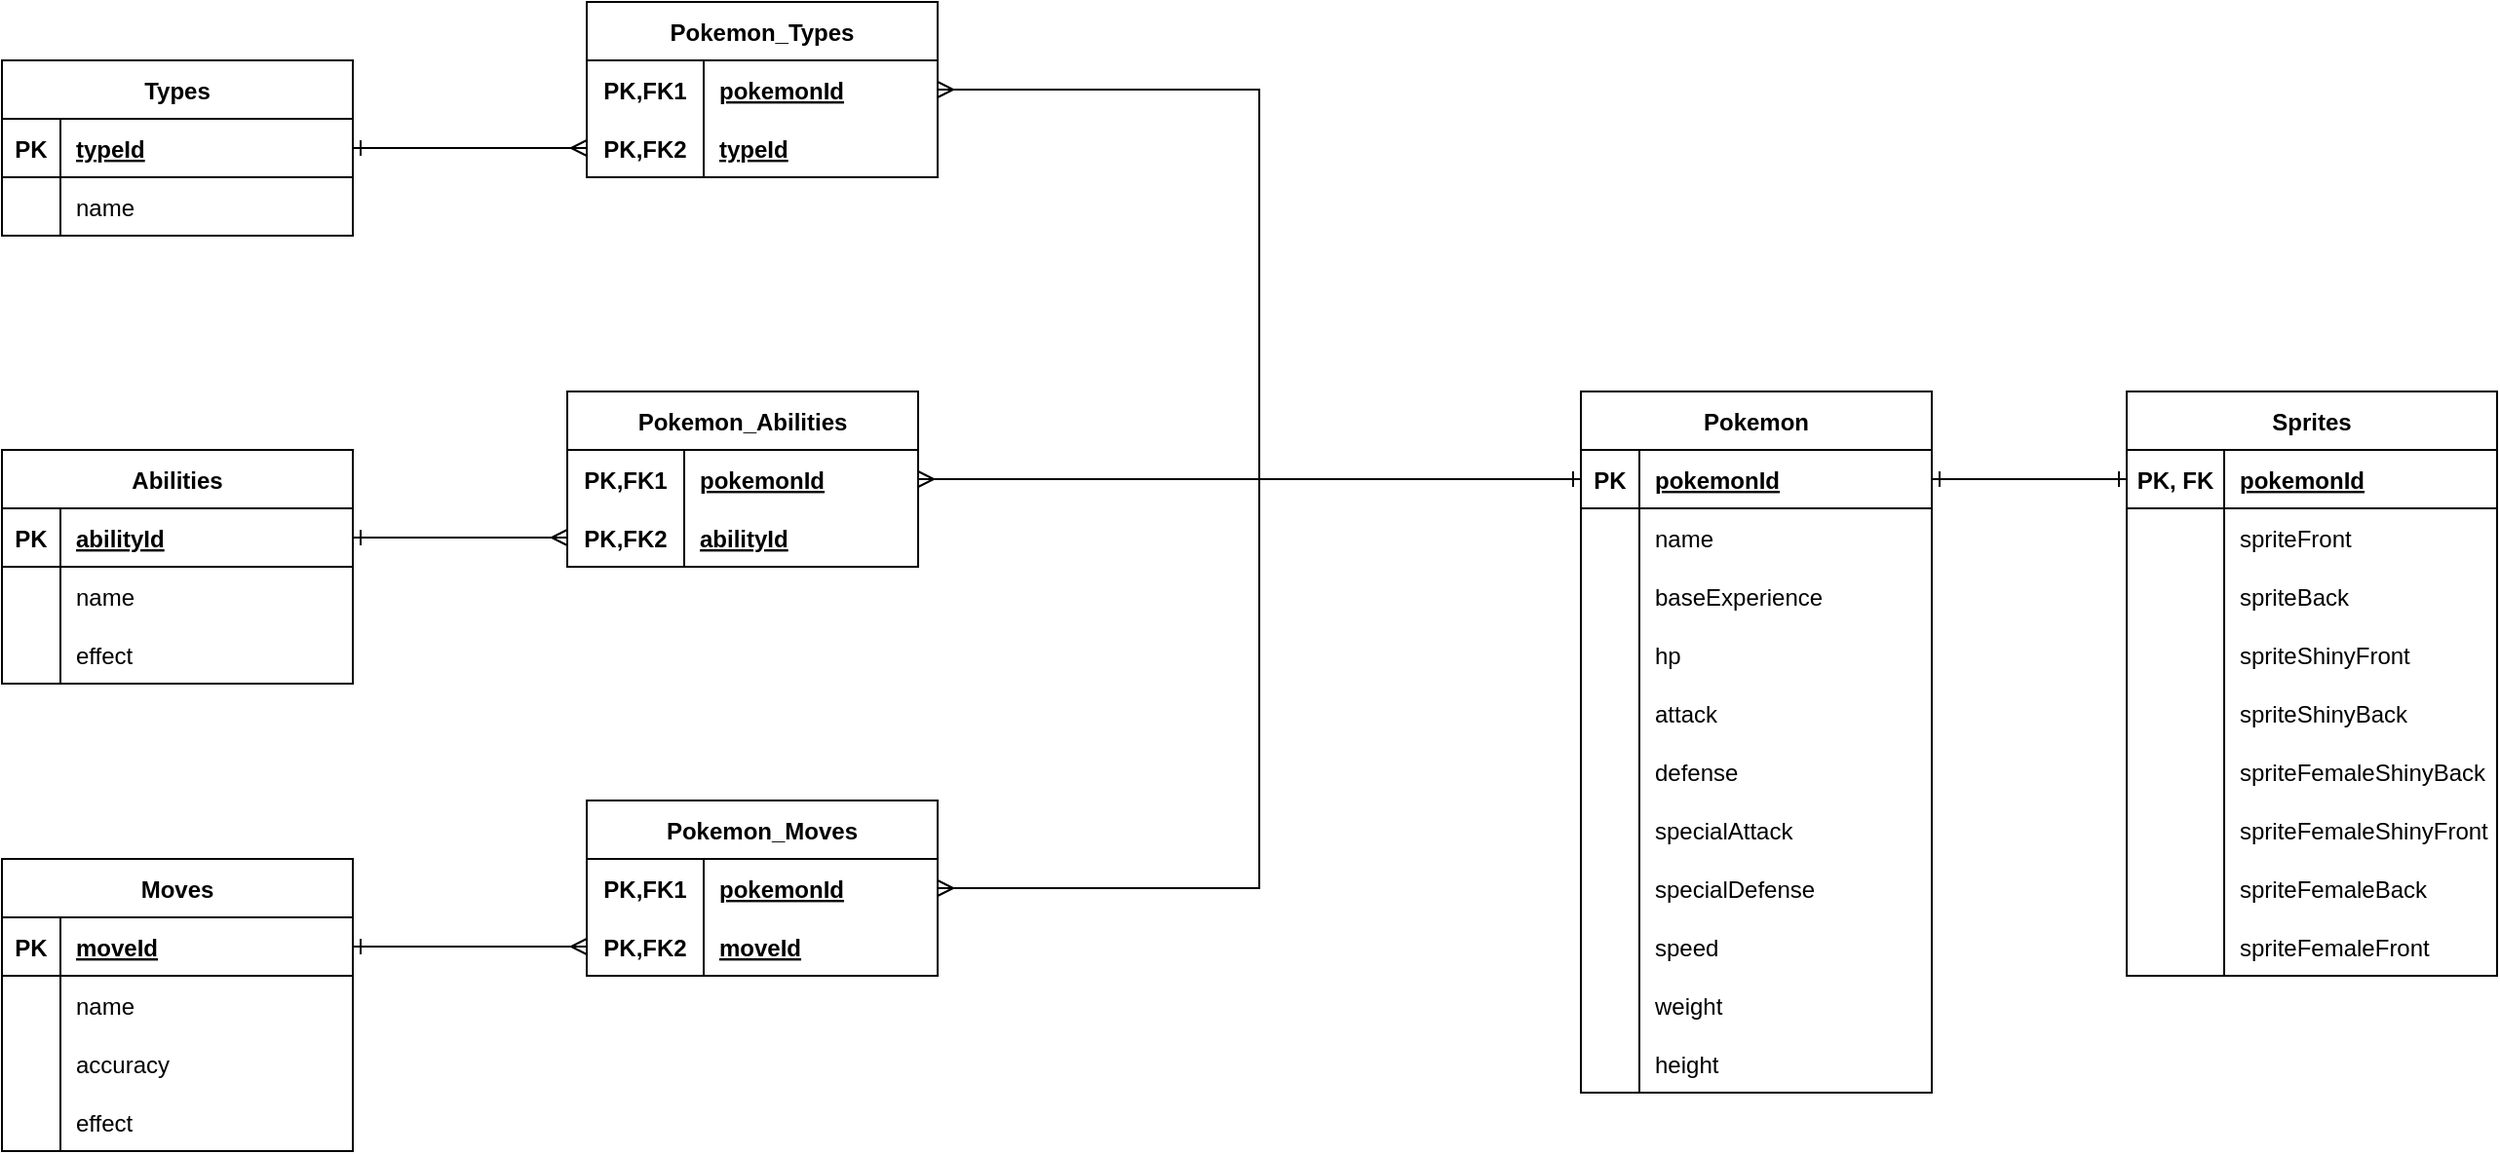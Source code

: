<mxfile version="20.3.0" type="device"><diagram id="R2lEEEUBdFMjLlhIrx00" name="Page-1"><mxGraphModel dx="1662" dy="865" grid="1" gridSize="10" guides="1" tooltips="1" connect="1" arrows="1" fold="1" page="1" pageScale="1" pageWidth="850" pageHeight="1100" math="0" shadow="0" extFonts="Permanent Marker^https://fonts.googleapis.com/css?family=Permanent+Marker"><root><mxCell id="0"/><mxCell id="1" parent="0"/><mxCell id="z8jP2YBV-L95pBoE6xy5-1" value="Pokemon" style="shape=table;startSize=30;container=1;collapsible=1;childLayout=tableLayout;fixedRows=1;rowLines=0;fontStyle=1;align=center;resizeLast=1;" parent="1" vertex="1"><mxGeometry x="930" y="420" width="180" height="360" as="geometry"/></mxCell><mxCell id="z8jP2YBV-L95pBoE6xy5-2" value="" style="shape=tableRow;horizontal=0;startSize=0;swimlaneHead=0;swimlaneBody=0;fillColor=none;collapsible=0;dropTarget=0;points=[[0,0.5],[1,0.5]];portConstraint=eastwest;top=0;left=0;right=0;bottom=1;" parent="z8jP2YBV-L95pBoE6xy5-1" vertex="1"><mxGeometry y="30" width="180" height="30" as="geometry"/></mxCell><mxCell id="z8jP2YBV-L95pBoE6xy5-3" value="PK" style="shape=partialRectangle;connectable=0;fillColor=none;top=0;left=0;bottom=0;right=0;fontStyle=1;overflow=hidden;" parent="z8jP2YBV-L95pBoE6xy5-2" vertex="1"><mxGeometry width="30" height="30" as="geometry"><mxRectangle width="30" height="30" as="alternateBounds"/></mxGeometry></mxCell><mxCell id="z8jP2YBV-L95pBoE6xy5-4" value="pokemonId" style="shape=partialRectangle;connectable=0;fillColor=none;top=0;left=0;bottom=0;right=0;align=left;spacingLeft=6;fontStyle=5;overflow=hidden;" parent="z8jP2YBV-L95pBoE6xy5-2" vertex="1"><mxGeometry x="30" width="150" height="30" as="geometry"><mxRectangle width="150" height="30" as="alternateBounds"/></mxGeometry></mxCell><mxCell id="z8jP2YBV-L95pBoE6xy5-5" value="" style="shape=tableRow;horizontal=0;startSize=0;swimlaneHead=0;swimlaneBody=0;fillColor=none;collapsible=0;dropTarget=0;points=[[0,0.5],[1,0.5]];portConstraint=eastwest;top=0;left=0;right=0;bottom=0;" parent="z8jP2YBV-L95pBoE6xy5-1" vertex="1"><mxGeometry y="60" width="180" height="30" as="geometry"/></mxCell><mxCell id="z8jP2YBV-L95pBoE6xy5-6" value="" style="shape=partialRectangle;connectable=0;fillColor=none;top=0;left=0;bottom=0;right=0;editable=1;overflow=hidden;" parent="z8jP2YBV-L95pBoE6xy5-5" vertex="1"><mxGeometry width="30" height="30" as="geometry"><mxRectangle width="30" height="30" as="alternateBounds"/></mxGeometry></mxCell><mxCell id="z8jP2YBV-L95pBoE6xy5-7" value="name" style="shape=partialRectangle;connectable=0;fillColor=none;top=0;left=0;bottom=0;right=0;align=left;spacingLeft=6;overflow=hidden;" parent="z8jP2YBV-L95pBoE6xy5-5" vertex="1"><mxGeometry x="30" width="150" height="30" as="geometry"><mxRectangle width="150" height="30" as="alternateBounds"/></mxGeometry></mxCell><mxCell id="z8jP2YBV-L95pBoE6xy5-8" value="" style="shape=tableRow;horizontal=0;startSize=0;swimlaneHead=0;swimlaneBody=0;fillColor=none;collapsible=0;dropTarget=0;points=[[0,0.5],[1,0.5]];portConstraint=eastwest;top=0;left=0;right=0;bottom=0;" parent="z8jP2YBV-L95pBoE6xy5-1" vertex="1"><mxGeometry y="90" width="180" height="30" as="geometry"/></mxCell><mxCell id="z8jP2YBV-L95pBoE6xy5-9" value="" style="shape=partialRectangle;connectable=0;fillColor=none;top=0;left=0;bottom=0;right=0;editable=1;overflow=hidden;" parent="z8jP2YBV-L95pBoE6xy5-8" vertex="1"><mxGeometry width="30" height="30" as="geometry"><mxRectangle width="30" height="30" as="alternateBounds"/></mxGeometry></mxCell><mxCell id="z8jP2YBV-L95pBoE6xy5-10" value="baseExperience" style="shape=partialRectangle;connectable=0;fillColor=none;top=0;left=0;bottom=0;right=0;align=left;spacingLeft=6;overflow=hidden;" parent="z8jP2YBV-L95pBoE6xy5-8" vertex="1"><mxGeometry x="30" width="150" height="30" as="geometry"><mxRectangle width="150" height="30" as="alternateBounds"/></mxGeometry></mxCell><mxCell id="z8jP2YBV-L95pBoE6xy5-11" value="" style="shape=tableRow;horizontal=0;startSize=0;swimlaneHead=0;swimlaneBody=0;fillColor=none;collapsible=0;dropTarget=0;points=[[0,0.5],[1,0.5]];portConstraint=eastwest;top=0;left=0;right=0;bottom=0;" parent="z8jP2YBV-L95pBoE6xy5-1" vertex="1"><mxGeometry y="120" width="180" height="30" as="geometry"/></mxCell><mxCell id="z8jP2YBV-L95pBoE6xy5-12" value="" style="shape=partialRectangle;connectable=0;fillColor=none;top=0;left=0;bottom=0;right=0;editable=1;overflow=hidden;" parent="z8jP2YBV-L95pBoE6xy5-11" vertex="1"><mxGeometry width="30" height="30" as="geometry"><mxRectangle width="30" height="30" as="alternateBounds"/></mxGeometry></mxCell><mxCell id="z8jP2YBV-L95pBoE6xy5-13" value="hp" style="shape=partialRectangle;connectable=0;fillColor=none;top=0;left=0;bottom=0;right=0;align=left;spacingLeft=6;overflow=hidden;" parent="z8jP2YBV-L95pBoE6xy5-11" vertex="1"><mxGeometry x="30" width="150" height="30" as="geometry"><mxRectangle width="150" height="30" as="alternateBounds"/></mxGeometry></mxCell><mxCell id="z8jP2YBV-L95pBoE6xy5-40" value="" style="shape=tableRow;horizontal=0;startSize=0;swimlaneHead=0;swimlaneBody=0;fillColor=none;collapsible=0;dropTarget=0;points=[[0,0.5],[1,0.5]];portConstraint=eastwest;top=0;left=0;right=0;bottom=0;" parent="z8jP2YBV-L95pBoE6xy5-1" vertex="1"><mxGeometry y="150" width="180" height="30" as="geometry"/></mxCell><mxCell id="z8jP2YBV-L95pBoE6xy5-41" value="" style="shape=partialRectangle;connectable=0;fillColor=none;top=0;left=0;bottom=0;right=0;editable=1;overflow=hidden;" parent="z8jP2YBV-L95pBoE6xy5-40" vertex="1"><mxGeometry width="30" height="30" as="geometry"><mxRectangle width="30" height="30" as="alternateBounds"/></mxGeometry></mxCell><mxCell id="z8jP2YBV-L95pBoE6xy5-42" value="attack" style="shape=partialRectangle;connectable=0;fillColor=none;top=0;left=0;bottom=0;right=0;align=left;spacingLeft=6;overflow=hidden;" parent="z8jP2YBV-L95pBoE6xy5-40" vertex="1"><mxGeometry x="30" width="150" height="30" as="geometry"><mxRectangle width="150" height="30" as="alternateBounds"/></mxGeometry></mxCell><mxCell id="z8jP2YBV-L95pBoE6xy5-44" value="" style="shape=tableRow;horizontal=0;startSize=0;swimlaneHead=0;swimlaneBody=0;fillColor=none;collapsible=0;dropTarget=0;points=[[0,0.5],[1,0.5]];portConstraint=eastwest;top=0;left=0;right=0;bottom=0;" parent="z8jP2YBV-L95pBoE6xy5-1" vertex="1"><mxGeometry y="180" width="180" height="30" as="geometry"/></mxCell><mxCell id="z8jP2YBV-L95pBoE6xy5-45" value="" style="shape=partialRectangle;connectable=0;fillColor=none;top=0;left=0;bottom=0;right=0;editable=1;overflow=hidden;" parent="z8jP2YBV-L95pBoE6xy5-44" vertex="1"><mxGeometry width="30" height="30" as="geometry"><mxRectangle width="30" height="30" as="alternateBounds"/></mxGeometry></mxCell><mxCell id="z8jP2YBV-L95pBoE6xy5-46" value="defense" style="shape=partialRectangle;connectable=0;fillColor=none;top=0;left=0;bottom=0;right=0;align=left;spacingLeft=6;overflow=hidden;" parent="z8jP2YBV-L95pBoE6xy5-44" vertex="1"><mxGeometry x="30" width="150" height="30" as="geometry"><mxRectangle width="150" height="30" as="alternateBounds"/></mxGeometry></mxCell><mxCell id="z8jP2YBV-L95pBoE6xy5-47" value="" style="shape=tableRow;horizontal=0;startSize=0;swimlaneHead=0;swimlaneBody=0;fillColor=none;collapsible=0;dropTarget=0;points=[[0,0.5],[1,0.5]];portConstraint=eastwest;top=0;left=0;right=0;bottom=0;" parent="z8jP2YBV-L95pBoE6xy5-1" vertex="1"><mxGeometry y="210" width="180" height="30" as="geometry"/></mxCell><mxCell id="z8jP2YBV-L95pBoE6xy5-48" value="" style="shape=partialRectangle;connectable=0;fillColor=none;top=0;left=0;bottom=0;right=0;editable=1;overflow=hidden;" parent="z8jP2YBV-L95pBoE6xy5-47" vertex="1"><mxGeometry width="30" height="30" as="geometry"><mxRectangle width="30" height="30" as="alternateBounds"/></mxGeometry></mxCell><mxCell id="z8jP2YBV-L95pBoE6xy5-49" value="specialAttack" style="shape=partialRectangle;connectable=0;fillColor=none;top=0;left=0;bottom=0;right=0;align=left;spacingLeft=6;overflow=hidden;" parent="z8jP2YBV-L95pBoE6xy5-47" vertex="1"><mxGeometry x="30" width="150" height="30" as="geometry"><mxRectangle width="150" height="30" as="alternateBounds"/></mxGeometry></mxCell><mxCell id="z8jP2YBV-L95pBoE6xy5-50" value="" style="shape=tableRow;horizontal=0;startSize=0;swimlaneHead=0;swimlaneBody=0;fillColor=none;collapsible=0;dropTarget=0;points=[[0,0.5],[1,0.5]];portConstraint=eastwest;top=0;left=0;right=0;bottom=0;" parent="z8jP2YBV-L95pBoE6xy5-1" vertex="1"><mxGeometry y="240" width="180" height="30" as="geometry"/></mxCell><mxCell id="z8jP2YBV-L95pBoE6xy5-51" value="" style="shape=partialRectangle;connectable=0;fillColor=none;top=0;left=0;bottom=0;right=0;editable=1;overflow=hidden;" parent="z8jP2YBV-L95pBoE6xy5-50" vertex="1"><mxGeometry width="30" height="30" as="geometry"><mxRectangle width="30" height="30" as="alternateBounds"/></mxGeometry></mxCell><mxCell id="z8jP2YBV-L95pBoE6xy5-52" value="specialDefense" style="shape=partialRectangle;connectable=0;fillColor=none;top=0;left=0;bottom=0;right=0;align=left;spacingLeft=6;overflow=hidden;" parent="z8jP2YBV-L95pBoE6xy5-50" vertex="1"><mxGeometry x="30" width="150" height="30" as="geometry"><mxRectangle width="150" height="30" as="alternateBounds"/></mxGeometry></mxCell><mxCell id="z8jP2YBV-L95pBoE6xy5-53" value="" style="shape=tableRow;horizontal=0;startSize=0;swimlaneHead=0;swimlaneBody=0;fillColor=none;collapsible=0;dropTarget=0;points=[[0,0.5],[1,0.5]];portConstraint=eastwest;top=0;left=0;right=0;bottom=0;" parent="z8jP2YBV-L95pBoE6xy5-1" vertex="1"><mxGeometry y="270" width="180" height="30" as="geometry"/></mxCell><mxCell id="z8jP2YBV-L95pBoE6xy5-54" value="" style="shape=partialRectangle;connectable=0;fillColor=none;top=0;left=0;bottom=0;right=0;editable=1;overflow=hidden;" parent="z8jP2YBV-L95pBoE6xy5-53" vertex="1"><mxGeometry width="30" height="30" as="geometry"><mxRectangle width="30" height="30" as="alternateBounds"/></mxGeometry></mxCell><mxCell id="z8jP2YBV-L95pBoE6xy5-55" value="speed" style="shape=partialRectangle;connectable=0;fillColor=none;top=0;left=0;bottom=0;right=0;align=left;spacingLeft=6;overflow=hidden;" parent="z8jP2YBV-L95pBoE6xy5-53" vertex="1"><mxGeometry x="30" width="150" height="30" as="geometry"><mxRectangle width="150" height="30" as="alternateBounds"/></mxGeometry></mxCell><mxCell id="z8jP2YBV-L95pBoE6xy5-59" value="" style="shape=tableRow;horizontal=0;startSize=0;swimlaneHead=0;swimlaneBody=0;fillColor=none;collapsible=0;dropTarget=0;points=[[0,0.5],[1,0.5]];portConstraint=eastwest;top=0;left=0;right=0;bottom=0;" parent="z8jP2YBV-L95pBoE6xy5-1" vertex="1"><mxGeometry y="300" width="180" height="30" as="geometry"/></mxCell><mxCell id="z8jP2YBV-L95pBoE6xy5-60" value="" style="shape=partialRectangle;connectable=0;fillColor=none;top=0;left=0;bottom=0;right=0;editable=1;overflow=hidden;" parent="z8jP2YBV-L95pBoE6xy5-59" vertex="1"><mxGeometry width="30" height="30" as="geometry"><mxRectangle width="30" height="30" as="alternateBounds"/></mxGeometry></mxCell><mxCell id="z8jP2YBV-L95pBoE6xy5-61" value="weight" style="shape=partialRectangle;connectable=0;fillColor=none;top=0;left=0;bottom=0;right=0;align=left;spacingLeft=6;overflow=hidden;" parent="z8jP2YBV-L95pBoE6xy5-59" vertex="1"><mxGeometry x="30" width="150" height="30" as="geometry"><mxRectangle width="150" height="30" as="alternateBounds"/></mxGeometry></mxCell><mxCell id="z8jP2YBV-L95pBoE6xy5-56" value="" style="shape=tableRow;horizontal=0;startSize=0;swimlaneHead=0;swimlaneBody=0;fillColor=none;collapsible=0;dropTarget=0;points=[[0,0.5],[1,0.5]];portConstraint=eastwest;top=0;left=0;right=0;bottom=0;" parent="z8jP2YBV-L95pBoE6xy5-1" vertex="1"><mxGeometry y="330" width="180" height="30" as="geometry"/></mxCell><mxCell id="z8jP2YBV-L95pBoE6xy5-57" value="" style="shape=partialRectangle;connectable=0;fillColor=none;top=0;left=0;bottom=0;right=0;editable=1;overflow=hidden;" parent="z8jP2YBV-L95pBoE6xy5-56" vertex="1"><mxGeometry width="30" height="30" as="geometry"><mxRectangle width="30" height="30" as="alternateBounds"/></mxGeometry></mxCell><mxCell id="z8jP2YBV-L95pBoE6xy5-58" value="height" style="shape=partialRectangle;connectable=0;fillColor=none;top=0;left=0;bottom=0;right=0;align=left;spacingLeft=6;overflow=hidden;" parent="z8jP2YBV-L95pBoE6xy5-56" vertex="1"><mxGeometry x="30" width="150" height="30" as="geometry"><mxRectangle width="150" height="30" as="alternateBounds"/></mxGeometry></mxCell><mxCell id="z8jP2YBV-L95pBoE6xy5-14" value="Types" style="shape=table;startSize=30;container=1;collapsible=1;childLayout=tableLayout;fixedRows=1;rowLines=0;fontStyle=1;align=center;resizeLast=1;" parent="1" vertex="1"><mxGeometry x="120" y="250" width="180" height="90" as="geometry"/></mxCell><mxCell id="z8jP2YBV-L95pBoE6xy5-15" value="" style="shape=tableRow;horizontal=0;startSize=0;swimlaneHead=0;swimlaneBody=0;fillColor=none;collapsible=0;dropTarget=0;points=[[0,0.5],[1,0.5]];portConstraint=eastwest;top=0;left=0;right=0;bottom=1;" parent="z8jP2YBV-L95pBoE6xy5-14" vertex="1"><mxGeometry y="30" width="180" height="30" as="geometry"/></mxCell><mxCell id="z8jP2YBV-L95pBoE6xy5-16" value="PK" style="shape=partialRectangle;connectable=0;fillColor=none;top=0;left=0;bottom=0;right=0;fontStyle=1;overflow=hidden;" parent="z8jP2YBV-L95pBoE6xy5-15" vertex="1"><mxGeometry width="30" height="30" as="geometry"><mxRectangle width="30" height="30" as="alternateBounds"/></mxGeometry></mxCell><mxCell id="z8jP2YBV-L95pBoE6xy5-17" value="typeId" style="shape=partialRectangle;connectable=0;fillColor=none;top=0;left=0;bottom=0;right=0;align=left;spacingLeft=6;fontStyle=5;overflow=hidden;" parent="z8jP2YBV-L95pBoE6xy5-15" vertex="1"><mxGeometry x="30" width="150" height="30" as="geometry"><mxRectangle width="150" height="30" as="alternateBounds"/></mxGeometry></mxCell><mxCell id="z8jP2YBV-L95pBoE6xy5-18" value="" style="shape=tableRow;horizontal=0;startSize=0;swimlaneHead=0;swimlaneBody=0;fillColor=none;collapsible=0;dropTarget=0;points=[[0,0.5],[1,0.5]];portConstraint=eastwest;top=0;left=0;right=0;bottom=0;" parent="z8jP2YBV-L95pBoE6xy5-14" vertex="1"><mxGeometry y="60" width="180" height="30" as="geometry"/></mxCell><mxCell id="z8jP2YBV-L95pBoE6xy5-19" value="" style="shape=partialRectangle;connectable=0;fillColor=none;top=0;left=0;bottom=0;right=0;editable=1;overflow=hidden;" parent="z8jP2YBV-L95pBoE6xy5-18" vertex="1"><mxGeometry width="30" height="30" as="geometry"><mxRectangle width="30" height="30" as="alternateBounds"/></mxGeometry></mxCell><mxCell id="z8jP2YBV-L95pBoE6xy5-20" value="name" style="shape=partialRectangle;connectable=0;fillColor=none;top=0;left=0;bottom=0;right=0;align=left;spacingLeft=6;overflow=hidden;" parent="z8jP2YBV-L95pBoE6xy5-18" vertex="1"><mxGeometry x="30" width="150" height="30" as="geometry"><mxRectangle width="150" height="30" as="alternateBounds"/></mxGeometry></mxCell><mxCell id="z8jP2YBV-L95pBoE6xy5-27" value="Abilities" style="shape=table;startSize=30;container=1;collapsible=1;childLayout=tableLayout;fixedRows=1;rowLines=0;fontStyle=1;align=center;resizeLast=1;" parent="1" vertex="1"><mxGeometry x="120" y="450" width="180" height="120" as="geometry"/></mxCell><mxCell id="z8jP2YBV-L95pBoE6xy5-28" value="" style="shape=tableRow;horizontal=0;startSize=0;swimlaneHead=0;swimlaneBody=0;fillColor=none;collapsible=0;dropTarget=0;points=[[0,0.5],[1,0.5]];portConstraint=eastwest;top=0;left=0;right=0;bottom=1;" parent="z8jP2YBV-L95pBoE6xy5-27" vertex="1"><mxGeometry y="30" width="180" height="30" as="geometry"/></mxCell><mxCell id="z8jP2YBV-L95pBoE6xy5-29" value="PK" style="shape=partialRectangle;connectable=0;fillColor=none;top=0;left=0;bottom=0;right=0;fontStyle=1;overflow=hidden;" parent="z8jP2YBV-L95pBoE6xy5-28" vertex="1"><mxGeometry width="30" height="30" as="geometry"><mxRectangle width="30" height="30" as="alternateBounds"/></mxGeometry></mxCell><mxCell id="z8jP2YBV-L95pBoE6xy5-30" value="abilityId" style="shape=partialRectangle;connectable=0;fillColor=none;top=0;left=0;bottom=0;right=0;align=left;spacingLeft=6;fontStyle=5;overflow=hidden;" parent="z8jP2YBV-L95pBoE6xy5-28" vertex="1"><mxGeometry x="30" width="150" height="30" as="geometry"><mxRectangle width="150" height="30" as="alternateBounds"/></mxGeometry></mxCell><mxCell id="z8jP2YBV-L95pBoE6xy5-37" value="" style="shape=tableRow;horizontal=0;startSize=0;swimlaneHead=0;swimlaneBody=0;fillColor=none;collapsible=0;dropTarget=0;points=[[0,0.5],[1,0.5]];portConstraint=eastwest;top=0;left=0;right=0;bottom=0;" parent="z8jP2YBV-L95pBoE6xy5-27" vertex="1"><mxGeometry y="60" width="180" height="30" as="geometry"/></mxCell><mxCell id="z8jP2YBV-L95pBoE6xy5-38" value="" style="shape=partialRectangle;connectable=0;fillColor=none;top=0;left=0;bottom=0;right=0;editable=1;overflow=hidden;" parent="z8jP2YBV-L95pBoE6xy5-37" vertex="1"><mxGeometry width="30" height="30" as="geometry"><mxRectangle width="30" height="30" as="alternateBounds"/></mxGeometry></mxCell><mxCell id="z8jP2YBV-L95pBoE6xy5-39" value="name" style="shape=partialRectangle;connectable=0;fillColor=none;top=0;left=0;bottom=0;right=0;align=left;spacingLeft=6;overflow=hidden;" parent="z8jP2YBV-L95pBoE6xy5-37" vertex="1"><mxGeometry x="30" width="150" height="30" as="geometry"><mxRectangle width="150" height="30" as="alternateBounds"/></mxGeometry></mxCell><mxCell id="z8jP2YBV-L95pBoE6xy5-31" value="" style="shape=tableRow;horizontal=0;startSize=0;swimlaneHead=0;swimlaneBody=0;fillColor=none;collapsible=0;dropTarget=0;points=[[0,0.5],[1,0.5]];portConstraint=eastwest;top=0;left=0;right=0;bottom=0;" parent="z8jP2YBV-L95pBoE6xy5-27" vertex="1"><mxGeometry y="90" width="180" height="30" as="geometry"/></mxCell><mxCell id="z8jP2YBV-L95pBoE6xy5-32" value="" style="shape=partialRectangle;connectable=0;fillColor=none;top=0;left=0;bottom=0;right=0;editable=1;overflow=hidden;" parent="z8jP2YBV-L95pBoE6xy5-31" vertex="1"><mxGeometry width="30" height="30" as="geometry"><mxRectangle width="30" height="30" as="alternateBounds"/></mxGeometry></mxCell><mxCell id="z8jP2YBV-L95pBoE6xy5-33" value="effect" style="shape=partialRectangle;connectable=0;fillColor=none;top=0;left=0;bottom=0;right=0;align=left;spacingLeft=6;overflow=hidden;" parent="z8jP2YBV-L95pBoE6xy5-31" vertex="1"><mxGeometry x="30" width="150" height="30" as="geometry"><mxRectangle width="150" height="30" as="alternateBounds"/></mxGeometry></mxCell><mxCell id="z8jP2YBV-L95pBoE6xy5-62" value="Moves" style="shape=table;startSize=30;container=1;collapsible=1;childLayout=tableLayout;fixedRows=1;rowLines=0;fontStyle=1;align=center;resizeLast=1;" parent="1" vertex="1"><mxGeometry x="120" y="660" width="180" height="150" as="geometry"/></mxCell><mxCell id="z8jP2YBV-L95pBoE6xy5-63" value="" style="shape=tableRow;horizontal=0;startSize=0;swimlaneHead=0;swimlaneBody=0;fillColor=none;collapsible=0;dropTarget=0;points=[[0,0.5],[1,0.5]];portConstraint=eastwest;top=0;left=0;right=0;bottom=1;" parent="z8jP2YBV-L95pBoE6xy5-62" vertex="1"><mxGeometry y="30" width="180" height="30" as="geometry"/></mxCell><mxCell id="z8jP2YBV-L95pBoE6xy5-64" value="PK" style="shape=partialRectangle;connectable=0;fillColor=none;top=0;left=0;bottom=0;right=0;fontStyle=1;overflow=hidden;" parent="z8jP2YBV-L95pBoE6xy5-63" vertex="1"><mxGeometry width="30" height="30" as="geometry"><mxRectangle width="30" height="30" as="alternateBounds"/></mxGeometry></mxCell><mxCell id="z8jP2YBV-L95pBoE6xy5-65" value="moveId" style="shape=partialRectangle;connectable=0;fillColor=none;top=0;left=0;bottom=0;right=0;align=left;spacingLeft=6;fontStyle=5;overflow=hidden;" parent="z8jP2YBV-L95pBoE6xy5-63" vertex="1"><mxGeometry x="30" width="150" height="30" as="geometry"><mxRectangle width="150" height="30" as="alternateBounds"/></mxGeometry></mxCell><mxCell id="z8jP2YBV-L95pBoE6xy5-123" value="" style="shape=tableRow;horizontal=0;startSize=0;swimlaneHead=0;swimlaneBody=0;fillColor=none;collapsible=0;dropTarget=0;points=[[0,0.5],[1,0.5]];portConstraint=eastwest;top=0;left=0;right=0;bottom=0;" parent="z8jP2YBV-L95pBoE6xy5-62" vertex="1"><mxGeometry y="60" width="180" height="30" as="geometry"/></mxCell><mxCell id="z8jP2YBV-L95pBoE6xy5-124" value="" style="shape=partialRectangle;connectable=0;fillColor=none;top=0;left=0;bottom=0;right=0;editable=1;overflow=hidden;" parent="z8jP2YBV-L95pBoE6xy5-123" vertex="1"><mxGeometry width="30" height="30" as="geometry"><mxRectangle width="30" height="30" as="alternateBounds"/></mxGeometry></mxCell><mxCell id="z8jP2YBV-L95pBoE6xy5-125" value="name" style="shape=partialRectangle;connectable=0;fillColor=none;top=0;left=0;bottom=0;right=0;align=left;spacingLeft=6;overflow=hidden;" parent="z8jP2YBV-L95pBoE6xy5-123" vertex="1"><mxGeometry x="30" width="150" height="30" as="geometry"><mxRectangle width="150" height="30" as="alternateBounds"/></mxGeometry></mxCell><mxCell id="z8jP2YBV-L95pBoE6xy5-66" value="" style="shape=tableRow;horizontal=0;startSize=0;swimlaneHead=0;swimlaneBody=0;fillColor=none;collapsible=0;dropTarget=0;points=[[0,0.5],[1,0.5]];portConstraint=eastwest;top=0;left=0;right=0;bottom=0;" parent="z8jP2YBV-L95pBoE6xy5-62" vertex="1"><mxGeometry y="90" width="180" height="30" as="geometry"/></mxCell><mxCell id="z8jP2YBV-L95pBoE6xy5-67" value="" style="shape=partialRectangle;connectable=0;fillColor=none;top=0;left=0;bottom=0;right=0;editable=1;overflow=hidden;" parent="z8jP2YBV-L95pBoE6xy5-66" vertex="1"><mxGeometry width="30" height="30" as="geometry"><mxRectangle width="30" height="30" as="alternateBounds"/></mxGeometry></mxCell><mxCell id="z8jP2YBV-L95pBoE6xy5-68" value="accuracy" style="shape=partialRectangle;connectable=0;fillColor=none;top=0;left=0;bottom=0;right=0;align=left;spacingLeft=6;overflow=hidden;" parent="z8jP2YBV-L95pBoE6xy5-66" vertex="1"><mxGeometry x="30" width="150" height="30" as="geometry"><mxRectangle width="150" height="30" as="alternateBounds"/></mxGeometry></mxCell><mxCell id="z8jP2YBV-L95pBoE6xy5-69" value="" style="shape=tableRow;horizontal=0;startSize=0;swimlaneHead=0;swimlaneBody=0;fillColor=none;collapsible=0;dropTarget=0;points=[[0,0.5],[1,0.5]];portConstraint=eastwest;top=0;left=0;right=0;bottom=0;" parent="z8jP2YBV-L95pBoE6xy5-62" vertex="1"><mxGeometry y="120" width="180" height="30" as="geometry"/></mxCell><mxCell id="z8jP2YBV-L95pBoE6xy5-70" value="" style="shape=partialRectangle;connectable=0;fillColor=none;top=0;left=0;bottom=0;right=0;editable=1;overflow=hidden;" parent="z8jP2YBV-L95pBoE6xy5-69" vertex="1"><mxGeometry width="30" height="30" as="geometry"><mxRectangle width="30" height="30" as="alternateBounds"/></mxGeometry></mxCell><mxCell id="z8jP2YBV-L95pBoE6xy5-71" value="effect" style="shape=partialRectangle;connectable=0;fillColor=none;top=0;left=0;bottom=0;right=0;align=left;spacingLeft=6;overflow=hidden;" parent="z8jP2YBV-L95pBoE6xy5-69" vertex="1"><mxGeometry x="30" width="150" height="30" as="geometry"><mxRectangle width="150" height="30" as="alternateBounds"/></mxGeometry></mxCell><mxCell id="z8jP2YBV-L95pBoE6xy5-75" value="Pokemon_Moves" style="shape=table;startSize=30;container=1;collapsible=1;childLayout=tableLayout;fixedRows=1;rowLines=0;fontStyle=1;align=center;resizeLast=1;" parent="1" vertex="1"><mxGeometry x="420" y="630" width="180" height="90" as="geometry"/></mxCell><mxCell id="z8jP2YBV-L95pBoE6xy5-76" value="" style="shape=tableRow;horizontal=0;startSize=0;swimlaneHead=0;swimlaneBody=0;fillColor=none;collapsible=0;dropTarget=0;points=[[0,0.5],[1,0.5]];portConstraint=eastwest;top=0;left=0;right=0;bottom=0;" parent="z8jP2YBV-L95pBoE6xy5-75" vertex="1"><mxGeometry y="30" width="180" height="30" as="geometry"/></mxCell><mxCell id="z8jP2YBV-L95pBoE6xy5-77" value="PK,FK1" style="shape=partialRectangle;connectable=0;fillColor=none;top=0;left=0;bottom=0;right=0;fontStyle=1;overflow=hidden;" parent="z8jP2YBV-L95pBoE6xy5-76" vertex="1"><mxGeometry width="60" height="30" as="geometry"><mxRectangle width="60" height="30" as="alternateBounds"/></mxGeometry></mxCell><mxCell id="z8jP2YBV-L95pBoE6xy5-78" value="pokemonId" style="shape=partialRectangle;connectable=0;fillColor=none;top=0;left=0;bottom=0;right=0;align=left;spacingLeft=6;fontStyle=5;overflow=hidden;" parent="z8jP2YBV-L95pBoE6xy5-76" vertex="1"><mxGeometry x="60" width="120" height="30" as="geometry"><mxRectangle width="120" height="30" as="alternateBounds"/></mxGeometry></mxCell><mxCell id="z8jP2YBV-L95pBoE6xy5-79" value="" style="shape=tableRow;horizontal=0;startSize=0;swimlaneHead=0;swimlaneBody=0;fillColor=none;collapsible=0;dropTarget=0;points=[[0,0.5],[1,0.5]];portConstraint=eastwest;top=0;left=0;right=0;bottom=1;" parent="z8jP2YBV-L95pBoE6xy5-75" vertex="1"><mxGeometry y="60" width="180" height="30" as="geometry"/></mxCell><mxCell id="z8jP2YBV-L95pBoE6xy5-80" value="PK,FK2" style="shape=partialRectangle;connectable=0;fillColor=none;top=0;left=0;bottom=0;right=0;fontStyle=1;overflow=hidden;" parent="z8jP2YBV-L95pBoE6xy5-79" vertex="1"><mxGeometry width="60" height="30" as="geometry"><mxRectangle width="60" height="30" as="alternateBounds"/></mxGeometry></mxCell><mxCell id="z8jP2YBV-L95pBoE6xy5-81" value="moveId" style="shape=partialRectangle;connectable=0;fillColor=none;top=0;left=0;bottom=0;right=0;align=left;spacingLeft=6;fontStyle=5;overflow=hidden;" parent="z8jP2YBV-L95pBoE6xy5-79" vertex="1"><mxGeometry x="60" width="120" height="30" as="geometry"><mxRectangle width="120" height="30" as="alternateBounds"/></mxGeometry></mxCell><mxCell id="z8jP2YBV-L95pBoE6xy5-88" value="Pokemon_Abilities" style="shape=table;startSize=30;container=1;collapsible=1;childLayout=tableLayout;fixedRows=1;rowLines=0;fontStyle=1;align=center;resizeLast=1;" parent="1" vertex="1"><mxGeometry x="410" y="420" width="180" height="90" as="geometry"/></mxCell><mxCell id="z8jP2YBV-L95pBoE6xy5-89" value="" style="shape=tableRow;horizontal=0;startSize=0;swimlaneHead=0;swimlaneBody=0;fillColor=none;collapsible=0;dropTarget=0;points=[[0,0.5],[1,0.5]];portConstraint=eastwest;top=0;left=0;right=0;bottom=0;" parent="z8jP2YBV-L95pBoE6xy5-88" vertex="1"><mxGeometry y="30" width="180" height="30" as="geometry"/></mxCell><mxCell id="z8jP2YBV-L95pBoE6xy5-90" value="PK,FK1" style="shape=partialRectangle;connectable=0;fillColor=none;top=0;left=0;bottom=0;right=0;fontStyle=1;overflow=hidden;" parent="z8jP2YBV-L95pBoE6xy5-89" vertex="1"><mxGeometry width="60" height="30" as="geometry"><mxRectangle width="60" height="30" as="alternateBounds"/></mxGeometry></mxCell><mxCell id="z8jP2YBV-L95pBoE6xy5-91" value="pokemonId" style="shape=partialRectangle;connectable=0;fillColor=none;top=0;left=0;bottom=0;right=0;align=left;spacingLeft=6;fontStyle=5;overflow=hidden;" parent="z8jP2YBV-L95pBoE6xy5-89" vertex="1"><mxGeometry x="60" width="120" height="30" as="geometry"><mxRectangle width="120" height="30" as="alternateBounds"/></mxGeometry></mxCell><mxCell id="z8jP2YBV-L95pBoE6xy5-92" value="" style="shape=tableRow;horizontal=0;startSize=0;swimlaneHead=0;swimlaneBody=0;fillColor=none;collapsible=0;dropTarget=0;points=[[0,0.5],[1,0.5]];portConstraint=eastwest;top=0;left=0;right=0;bottom=1;" parent="z8jP2YBV-L95pBoE6xy5-88" vertex="1"><mxGeometry y="60" width="180" height="30" as="geometry"/></mxCell><mxCell id="z8jP2YBV-L95pBoE6xy5-93" value="PK,FK2" style="shape=partialRectangle;connectable=0;fillColor=none;top=0;left=0;bottom=0;right=0;fontStyle=1;overflow=hidden;" parent="z8jP2YBV-L95pBoE6xy5-92" vertex="1"><mxGeometry width="60" height="30" as="geometry"><mxRectangle width="60" height="30" as="alternateBounds"/></mxGeometry></mxCell><mxCell id="z8jP2YBV-L95pBoE6xy5-94" value="abilityId" style="shape=partialRectangle;connectable=0;fillColor=none;top=0;left=0;bottom=0;right=0;align=left;spacingLeft=6;fontStyle=5;overflow=hidden;" parent="z8jP2YBV-L95pBoE6xy5-92" vertex="1"><mxGeometry x="60" width="120" height="30" as="geometry"><mxRectangle width="120" height="30" as="alternateBounds"/></mxGeometry></mxCell><mxCell id="z8jP2YBV-L95pBoE6xy5-101" value="Pokemon_Types" style="shape=table;startSize=30;container=1;collapsible=1;childLayout=tableLayout;fixedRows=1;rowLines=0;fontStyle=1;align=center;resizeLast=1;" parent="1" vertex="1"><mxGeometry x="420" y="220" width="180" height="90" as="geometry"/></mxCell><mxCell id="z8jP2YBV-L95pBoE6xy5-102" value="" style="shape=tableRow;horizontal=0;startSize=0;swimlaneHead=0;swimlaneBody=0;fillColor=none;collapsible=0;dropTarget=0;points=[[0,0.5],[1,0.5]];portConstraint=eastwest;top=0;left=0;right=0;bottom=0;" parent="z8jP2YBV-L95pBoE6xy5-101" vertex="1"><mxGeometry y="30" width="180" height="30" as="geometry"/></mxCell><mxCell id="z8jP2YBV-L95pBoE6xy5-103" value="PK,FK1" style="shape=partialRectangle;connectable=0;fillColor=none;top=0;left=0;bottom=0;right=0;fontStyle=1;overflow=hidden;" parent="z8jP2YBV-L95pBoE6xy5-102" vertex="1"><mxGeometry width="60" height="30" as="geometry"><mxRectangle width="60" height="30" as="alternateBounds"/></mxGeometry></mxCell><mxCell id="z8jP2YBV-L95pBoE6xy5-104" value="pokemonId" style="shape=partialRectangle;connectable=0;fillColor=none;top=0;left=0;bottom=0;right=0;align=left;spacingLeft=6;fontStyle=5;overflow=hidden;" parent="z8jP2YBV-L95pBoE6xy5-102" vertex="1"><mxGeometry x="60" width="120" height="30" as="geometry"><mxRectangle width="120" height="30" as="alternateBounds"/></mxGeometry></mxCell><mxCell id="z8jP2YBV-L95pBoE6xy5-105" value="" style="shape=tableRow;horizontal=0;startSize=0;swimlaneHead=0;swimlaneBody=0;fillColor=none;collapsible=0;dropTarget=0;points=[[0,0.5],[1,0.5]];portConstraint=eastwest;top=0;left=0;right=0;bottom=1;" parent="z8jP2YBV-L95pBoE6xy5-101" vertex="1"><mxGeometry y="60" width="180" height="30" as="geometry"/></mxCell><mxCell id="z8jP2YBV-L95pBoE6xy5-106" value="PK,FK2" style="shape=partialRectangle;connectable=0;fillColor=none;top=0;left=0;bottom=0;right=0;fontStyle=1;overflow=hidden;" parent="z8jP2YBV-L95pBoE6xy5-105" vertex="1"><mxGeometry width="60" height="30" as="geometry"><mxRectangle width="60" height="30" as="alternateBounds"/></mxGeometry></mxCell><mxCell id="z8jP2YBV-L95pBoE6xy5-107" value="typeId" style="shape=partialRectangle;connectable=0;fillColor=none;top=0;left=0;bottom=0;right=0;align=left;spacingLeft=6;fontStyle=5;overflow=hidden;" parent="z8jP2YBV-L95pBoE6xy5-105" vertex="1"><mxGeometry x="60" width="120" height="30" as="geometry"><mxRectangle width="120" height="30" as="alternateBounds"/></mxGeometry></mxCell><mxCell id="z8jP2YBV-L95pBoE6xy5-117" style="edgeStyle=orthogonalEdgeStyle;rounded=0;orthogonalLoop=1;jettySize=auto;html=1;exitX=1;exitY=0.5;exitDx=0;exitDy=0;endArrow=ERmany;endFill=0;startArrow=ERone;startFill=0;" parent="1" source="z8jP2YBV-L95pBoE6xy5-28" target="z8jP2YBV-L95pBoE6xy5-92" edge="1"><mxGeometry relative="1" as="geometry"/></mxCell><mxCell id="z8jP2YBV-L95pBoE6xy5-118" style="edgeStyle=orthogonalEdgeStyle;rounded=0;orthogonalLoop=1;jettySize=auto;html=1;exitX=0;exitY=0.5;exitDx=0;exitDy=0;startArrow=ERone;startFill=0;endArrow=ERmany;endFill=0;" parent="1" source="z8jP2YBV-L95pBoE6xy5-2" target="z8jP2YBV-L95pBoE6xy5-89" edge="1"><mxGeometry relative="1" as="geometry"/></mxCell><mxCell id="z8jP2YBV-L95pBoE6xy5-119" style="edgeStyle=orthogonalEdgeStyle;rounded=0;orthogonalLoop=1;jettySize=auto;html=1;exitX=0;exitY=0.5;exitDx=0;exitDy=0;startArrow=ERone;startFill=0;endArrow=ERmany;endFill=0;" parent="1" source="z8jP2YBV-L95pBoE6xy5-2" target="z8jP2YBV-L95pBoE6xy5-102" edge="1"><mxGeometry relative="1" as="geometry"/></mxCell><mxCell id="z8jP2YBV-L95pBoE6xy5-120" style="edgeStyle=orthogonalEdgeStyle;rounded=0;orthogonalLoop=1;jettySize=auto;html=1;exitX=0;exitY=0.5;exitDx=0;exitDy=0;startArrow=ERone;startFill=0;endArrow=ERmany;endFill=0;" parent="1" source="z8jP2YBV-L95pBoE6xy5-2" target="z8jP2YBV-L95pBoE6xy5-76" edge="1"><mxGeometry relative="1" as="geometry"/></mxCell><mxCell id="z8jP2YBV-L95pBoE6xy5-121" style="edgeStyle=orthogonalEdgeStyle;rounded=0;orthogonalLoop=1;jettySize=auto;html=1;exitX=0;exitY=0.5;exitDx=0;exitDy=0;startArrow=ERmany;startFill=0;endArrow=ERone;endFill=0;" parent="1" source="z8jP2YBV-L95pBoE6xy5-105" target="z8jP2YBV-L95pBoE6xy5-15" edge="1"><mxGeometry relative="1" as="geometry"/></mxCell><mxCell id="z8jP2YBV-L95pBoE6xy5-122" style="edgeStyle=orthogonalEdgeStyle;rounded=0;orthogonalLoop=1;jettySize=auto;html=1;exitX=1;exitY=0.5;exitDx=0;exitDy=0;startArrow=ERone;startFill=0;endArrow=ERmany;endFill=0;" parent="1" source="z8jP2YBV-L95pBoE6xy5-63" target="z8jP2YBV-L95pBoE6xy5-79" edge="1"><mxGeometry relative="1" as="geometry"/></mxCell><mxCell id="z8jP2YBV-L95pBoE6xy5-178" value="Sprites" style="shape=table;startSize=30;container=1;collapsible=1;childLayout=tableLayout;fixedRows=1;rowLines=0;fontStyle=1;align=center;resizeLast=1;" parent="1" vertex="1"><mxGeometry x="1210" y="420" width="190" height="300" as="geometry"/></mxCell><mxCell id="z8jP2YBV-L95pBoE6xy5-179" value="" style="shape=tableRow;horizontal=0;startSize=0;swimlaneHead=0;swimlaneBody=0;fillColor=none;collapsible=0;dropTarget=0;points=[[0,0.5],[1,0.5]];portConstraint=eastwest;top=0;left=0;right=0;bottom=1;" parent="z8jP2YBV-L95pBoE6xy5-178" vertex="1"><mxGeometry y="30" width="190" height="30" as="geometry"/></mxCell><mxCell id="z8jP2YBV-L95pBoE6xy5-180" value="PK, FK" style="shape=partialRectangle;connectable=0;fillColor=none;top=0;left=0;bottom=0;right=0;fontStyle=1;overflow=hidden;" parent="z8jP2YBV-L95pBoE6xy5-179" vertex="1"><mxGeometry width="50" height="30" as="geometry"><mxRectangle width="50" height="30" as="alternateBounds"/></mxGeometry></mxCell><mxCell id="z8jP2YBV-L95pBoE6xy5-181" value="pokemonId" style="shape=partialRectangle;connectable=0;fillColor=none;top=0;left=0;bottom=0;right=0;align=left;spacingLeft=6;fontStyle=5;overflow=hidden;" parent="z8jP2YBV-L95pBoE6xy5-179" vertex="1"><mxGeometry x="50" width="140" height="30" as="geometry"><mxRectangle width="140" height="30" as="alternateBounds"/></mxGeometry></mxCell><mxCell id="z8jP2YBV-L95pBoE6xy5-154" value="" style="shape=tableRow;horizontal=0;startSize=0;swimlaneHead=0;swimlaneBody=0;fillColor=none;collapsible=0;dropTarget=0;points=[[0,0.5],[1,0.5]];portConstraint=eastwest;top=0;left=0;right=0;bottom=0;" parent="z8jP2YBV-L95pBoE6xy5-178" vertex="1"><mxGeometry y="60" width="190" height="30" as="geometry"/></mxCell><mxCell id="z8jP2YBV-L95pBoE6xy5-155" value="" style="shape=partialRectangle;connectable=0;fillColor=none;top=0;left=0;bottom=0;right=0;editable=1;overflow=hidden;" parent="z8jP2YBV-L95pBoE6xy5-154" vertex="1"><mxGeometry width="50" height="30" as="geometry"><mxRectangle width="50" height="30" as="alternateBounds"/></mxGeometry></mxCell><mxCell id="z8jP2YBV-L95pBoE6xy5-156" value="spriteFront" style="shape=partialRectangle;connectable=0;fillColor=none;top=0;left=0;bottom=0;right=0;align=left;spacingLeft=6;overflow=hidden;" parent="z8jP2YBV-L95pBoE6xy5-154" vertex="1"><mxGeometry x="50" width="140" height="30" as="geometry"><mxRectangle width="140" height="30" as="alternateBounds"/></mxGeometry></mxCell><mxCell id="z8jP2YBV-L95pBoE6xy5-157" value="" style="shape=tableRow;horizontal=0;startSize=0;swimlaneHead=0;swimlaneBody=0;fillColor=none;collapsible=0;dropTarget=0;points=[[0,0.5],[1,0.5]];portConstraint=eastwest;top=0;left=0;right=0;bottom=0;" parent="z8jP2YBV-L95pBoE6xy5-178" vertex="1"><mxGeometry y="90" width="190" height="30" as="geometry"/></mxCell><mxCell id="z8jP2YBV-L95pBoE6xy5-158" value="" style="shape=partialRectangle;connectable=0;fillColor=none;top=0;left=0;bottom=0;right=0;editable=1;overflow=hidden;" parent="z8jP2YBV-L95pBoE6xy5-157" vertex="1"><mxGeometry width="50" height="30" as="geometry"><mxRectangle width="50" height="30" as="alternateBounds"/></mxGeometry></mxCell><mxCell id="z8jP2YBV-L95pBoE6xy5-159" value="spriteBack" style="shape=partialRectangle;connectable=0;fillColor=none;top=0;left=0;bottom=0;right=0;align=left;spacingLeft=6;overflow=hidden;" parent="z8jP2YBV-L95pBoE6xy5-157" vertex="1"><mxGeometry x="50" width="140" height="30" as="geometry"><mxRectangle width="140" height="30" as="alternateBounds"/></mxGeometry></mxCell><mxCell id="z8jP2YBV-L95pBoE6xy5-160" value="" style="shape=tableRow;horizontal=0;startSize=0;swimlaneHead=0;swimlaneBody=0;fillColor=none;collapsible=0;dropTarget=0;points=[[0,0.5],[1,0.5]];portConstraint=eastwest;top=0;left=0;right=0;bottom=0;" parent="z8jP2YBV-L95pBoE6xy5-178" vertex="1"><mxGeometry y="120" width="190" height="30" as="geometry"/></mxCell><mxCell id="z8jP2YBV-L95pBoE6xy5-161" value="" style="shape=partialRectangle;connectable=0;fillColor=none;top=0;left=0;bottom=0;right=0;editable=1;overflow=hidden;" parent="z8jP2YBV-L95pBoE6xy5-160" vertex="1"><mxGeometry width="50" height="30" as="geometry"><mxRectangle width="50" height="30" as="alternateBounds"/></mxGeometry></mxCell><mxCell id="z8jP2YBV-L95pBoE6xy5-162" value="spriteShinyFront" style="shape=partialRectangle;connectable=0;fillColor=none;top=0;left=0;bottom=0;right=0;align=left;spacingLeft=6;overflow=hidden;" parent="z8jP2YBV-L95pBoE6xy5-160" vertex="1"><mxGeometry x="50" width="140" height="30" as="geometry"><mxRectangle width="140" height="30" as="alternateBounds"/></mxGeometry></mxCell><mxCell id="z8jP2YBV-L95pBoE6xy5-163" value="" style="shape=tableRow;horizontal=0;startSize=0;swimlaneHead=0;swimlaneBody=0;fillColor=none;collapsible=0;dropTarget=0;points=[[0,0.5],[1,0.5]];portConstraint=eastwest;top=0;left=0;right=0;bottom=0;" parent="z8jP2YBV-L95pBoE6xy5-178" vertex="1"><mxGeometry y="150" width="190" height="30" as="geometry"/></mxCell><mxCell id="z8jP2YBV-L95pBoE6xy5-164" value="" style="shape=partialRectangle;connectable=0;fillColor=none;top=0;left=0;bottom=0;right=0;editable=1;overflow=hidden;" parent="z8jP2YBV-L95pBoE6xy5-163" vertex="1"><mxGeometry width="50" height="30" as="geometry"><mxRectangle width="50" height="30" as="alternateBounds"/></mxGeometry></mxCell><mxCell id="z8jP2YBV-L95pBoE6xy5-165" value="spriteShinyBack" style="shape=partialRectangle;connectable=0;fillColor=none;top=0;left=0;bottom=0;right=0;align=left;spacingLeft=6;overflow=hidden;" parent="z8jP2YBV-L95pBoE6xy5-163" vertex="1"><mxGeometry x="50" width="140" height="30" as="geometry"><mxRectangle width="140" height="30" as="alternateBounds"/></mxGeometry></mxCell><mxCell id="z8jP2YBV-L95pBoE6xy5-172" value="" style="shape=tableRow;horizontal=0;startSize=0;swimlaneHead=0;swimlaneBody=0;fillColor=none;collapsible=0;dropTarget=0;points=[[0,0.5],[1,0.5]];portConstraint=eastwest;top=0;left=0;right=0;bottom=0;" parent="z8jP2YBV-L95pBoE6xy5-178" vertex="1"><mxGeometry y="180" width="190" height="30" as="geometry"/></mxCell><mxCell id="z8jP2YBV-L95pBoE6xy5-173" value="" style="shape=partialRectangle;connectable=0;fillColor=none;top=0;left=0;bottom=0;right=0;editable=1;overflow=hidden;" parent="z8jP2YBV-L95pBoE6xy5-172" vertex="1"><mxGeometry width="50" height="30" as="geometry"><mxRectangle width="50" height="30" as="alternateBounds"/></mxGeometry></mxCell><mxCell id="z8jP2YBV-L95pBoE6xy5-174" value="spriteFemaleShinyBack" style="shape=partialRectangle;connectable=0;fillColor=none;top=0;left=0;bottom=0;right=0;align=left;spacingLeft=6;overflow=hidden;" parent="z8jP2YBV-L95pBoE6xy5-172" vertex="1"><mxGeometry x="50" width="140" height="30" as="geometry"><mxRectangle width="140" height="30" as="alternateBounds"/></mxGeometry></mxCell><mxCell id="z8jP2YBV-L95pBoE6xy5-175" value="" style="shape=tableRow;horizontal=0;startSize=0;swimlaneHead=0;swimlaneBody=0;fillColor=none;collapsible=0;dropTarget=0;points=[[0,0.5],[1,0.5]];portConstraint=eastwest;top=0;left=0;right=0;bottom=0;" parent="z8jP2YBV-L95pBoE6xy5-178" vertex="1"><mxGeometry y="210" width="190" height="30" as="geometry"/></mxCell><mxCell id="z8jP2YBV-L95pBoE6xy5-176" value="" style="shape=partialRectangle;connectable=0;fillColor=none;top=0;left=0;bottom=0;right=0;editable=1;overflow=hidden;" parent="z8jP2YBV-L95pBoE6xy5-175" vertex="1"><mxGeometry width="50" height="30" as="geometry"><mxRectangle width="50" height="30" as="alternateBounds"/></mxGeometry></mxCell><mxCell id="z8jP2YBV-L95pBoE6xy5-177" value="spriteFemaleShinyFront" style="shape=partialRectangle;connectable=0;fillColor=none;top=0;left=0;bottom=0;right=0;align=left;spacingLeft=6;overflow=hidden;" parent="z8jP2YBV-L95pBoE6xy5-175" vertex="1"><mxGeometry x="50" width="140" height="30" as="geometry"><mxRectangle width="140" height="30" as="alternateBounds"/></mxGeometry></mxCell><mxCell id="z8jP2YBV-L95pBoE6xy5-169" value="" style="shape=tableRow;horizontal=0;startSize=0;swimlaneHead=0;swimlaneBody=0;fillColor=none;collapsible=0;dropTarget=0;points=[[0,0.5],[1,0.5]];portConstraint=eastwest;top=0;left=0;right=0;bottom=0;" parent="z8jP2YBV-L95pBoE6xy5-178" vertex="1"><mxGeometry y="240" width="190" height="30" as="geometry"/></mxCell><mxCell id="z8jP2YBV-L95pBoE6xy5-170" value="" style="shape=partialRectangle;connectable=0;fillColor=none;top=0;left=0;bottom=0;right=0;editable=1;overflow=hidden;" parent="z8jP2YBV-L95pBoE6xy5-169" vertex="1"><mxGeometry width="50" height="30" as="geometry"><mxRectangle width="50" height="30" as="alternateBounds"/></mxGeometry></mxCell><mxCell id="z8jP2YBV-L95pBoE6xy5-171" value="spriteFemaleBack" style="shape=partialRectangle;connectable=0;fillColor=none;top=0;left=0;bottom=0;right=0;align=left;spacingLeft=6;overflow=hidden;" parent="z8jP2YBV-L95pBoE6xy5-169" vertex="1"><mxGeometry x="50" width="140" height="30" as="geometry"><mxRectangle width="140" height="30" as="alternateBounds"/></mxGeometry></mxCell><mxCell id="z8jP2YBV-L95pBoE6xy5-166" value="" style="shape=tableRow;horizontal=0;startSize=0;swimlaneHead=0;swimlaneBody=0;fillColor=none;collapsible=0;dropTarget=0;points=[[0,0.5],[1,0.5]];portConstraint=eastwest;top=0;left=0;right=0;bottom=0;" parent="z8jP2YBV-L95pBoE6xy5-178" vertex="1"><mxGeometry y="270" width="190" height="30" as="geometry"/></mxCell><mxCell id="z8jP2YBV-L95pBoE6xy5-167" value="" style="shape=partialRectangle;connectable=0;fillColor=none;top=0;left=0;bottom=0;right=0;editable=1;overflow=hidden;" parent="z8jP2YBV-L95pBoE6xy5-166" vertex="1"><mxGeometry width="50" height="30" as="geometry"><mxRectangle width="50" height="30" as="alternateBounds"/></mxGeometry></mxCell><mxCell id="z8jP2YBV-L95pBoE6xy5-168" value="spriteFemaleFront" style="shape=partialRectangle;connectable=0;fillColor=none;top=0;left=0;bottom=0;right=0;align=left;spacingLeft=6;overflow=hidden;" parent="z8jP2YBV-L95pBoE6xy5-166" vertex="1"><mxGeometry x="50" width="140" height="30" as="geometry"><mxRectangle width="140" height="30" as="alternateBounds"/></mxGeometry></mxCell><mxCell id="z8jP2YBV-L95pBoE6xy5-191" style="edgeStyle=orthogonalEdgeStyle;rounded=0;orthogonalLoop=1;jettySize=auto;html=1;exitX=0;exitY=0.5;exitDx=0;exitDy=0;startArrow=ERone;startFill=0;endArrow=ERone;endFill=0;" parent="1" source="z8jP2YBV-L95pBoE6xy5-179" target="z8jP2YBV-L95pBoE6xy5-2" edge="1"><mxGeometry relative="1" as="geometry"/></mxCell></root></mxGraphModel></diagram></mxfile>